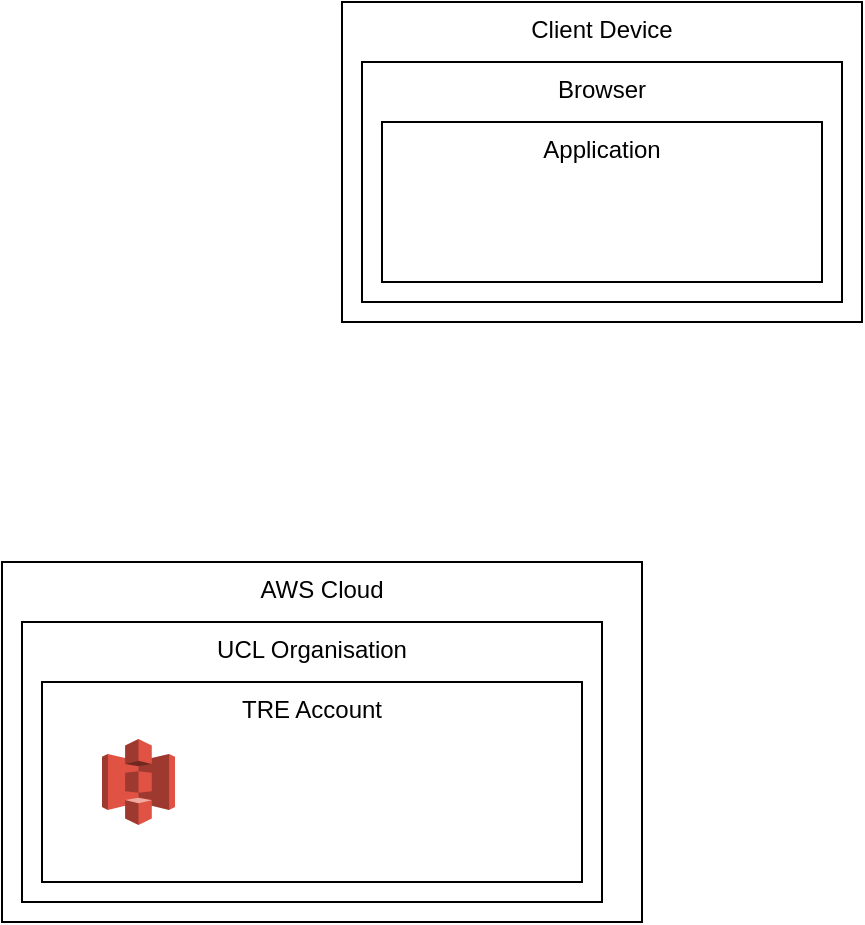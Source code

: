 <mxfile version="26.0.16">
  <diagram name="Page-1" id="UHER08wLGpxzrWcNl8kL">
    <mxGraphModel dx="1434" dy="836" grid="1" gridSize="10" guides="1" tooltips="1" connect="1" arrows="1" fold="1" page="1" pageScale="1" pageWidth="850" pageHeight="1100" math="0" shadow="0">
      <root>
        <mxCell id="0" />
        <mxCell id="1" parent="0" />
        <mxCell id="AuHyLcOj6jhQLvMKE2NI-1" value="Client Device" style="rounded=0;whiteSpace=wrap;html=1;verticalAlign=top;" vertex="1" parent="1">
          <mxGeometry x="250" y="140" width="260" height="160" as="geometry" />
        </mxCell>
        <mxCell id="AuHyLcOj6jhQLvMKE2NI-2" value="Browser" style="rounded=0;whiteSpace=wrap;html=1;verticalAlign=top;" vertex="1" parent="1">
          <mxGeometry x="260" y="170" width="240" height="120" as="geometry" />
        </mxCell>
        <mxCell id="AuHyLcOj6jhQLvMKE2NI-3" value="Application" style="rounded=0;whiteSpace=wrap;html=1;verticalAlign=top;" vertex="1" parent="1">
          <mxGeometry x="270" y="200" width="220" height="80" as="geometry" />
        </mxCell>
        <mxCell id="AuHyLcOj6jhQLvMKE2NI-4" value="AWS Cloud" style="rounded=0;whiteSpace=wrap;html=1;verticalAlign=top;" vertex="1" parent="1">
          <mxGeometry x="80" y="420" width="320" height="180" as="geometry" />
        </mxCell>
        <mxCell id="AuHyLcOj6jhQLvMKE2NI-5" value="UCL Organisation" style="rounded=0;whiteSpace=wrap;html=1;verticalAlign=top;" vertex="1" parent="1">
          <mxGeometry x="90" y="450" width="290" height="140" as="geometry" />
        </mxCell>
        <mxCell id="AuHyLcOj6jhQLvMKE2NI-6" value="TRE Account" style="rounded=0;whiteSpace=wrap;html=1;verticalAlign=top;" vertex="1" parent="1">
          <mxGeometry x="100" y="480" width="270" height="100" as="geometry" />
        </mxCell>
        <mxCell id="AuHyLcOj6jhQLvMKE2NI-7" value="" style="outlineConnect=0;dashed=0;verticalLabelPosition=bottom;verticalAlign=top;align=center;html=1;shape=mxgraph.aws3.s3;fillColor=#E05243;gradientColor=none;" vertex="1" parent="1">
          <mxGeometry x="130" y="508.5" width="36.5" height="43" as="geometry" />
        </mxCell>
      </root>
    </mxGraphModel>
  </diagram>
</mxfile>
